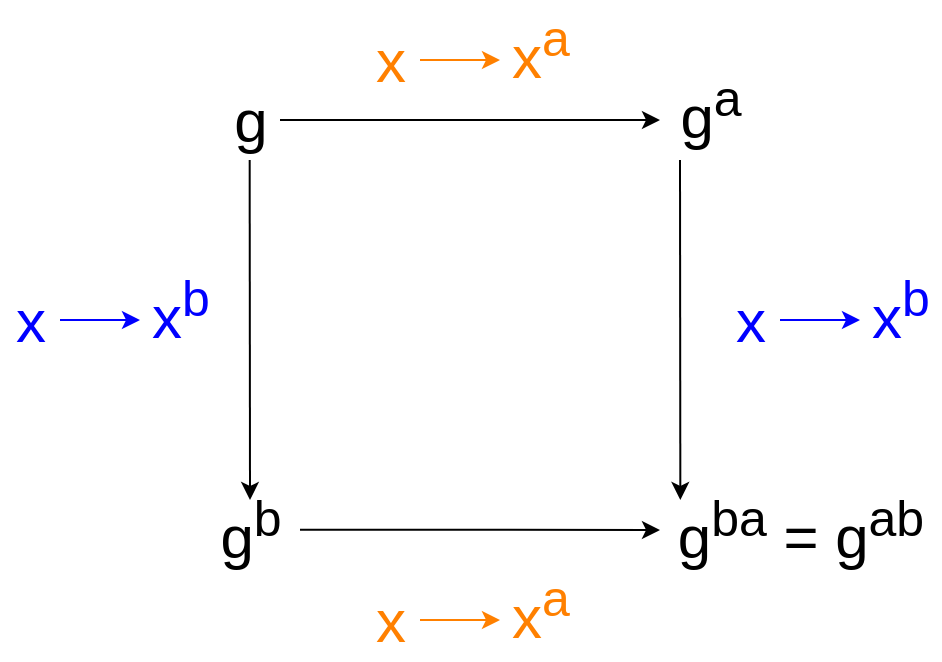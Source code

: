 <mxfile version="13.7.2" type="device"><diagram id="HS4bfB-aAXXogns2h23J" name="Page-1"><mxGraphModel dx="1312" dy="692" grid="1" gridSize="10" guides="1" tooltips="1" connect="1" arrows="1" fold="1" page="1" pageScale="1" pageWidth="850" pageHeight="1100" math="0" shadow="0"><root><mxCell id="0"/><mxCell id="1" parent="0"/><mxCell id="1uSHt5v5Zge0-d6l60sU-1" value="g" style="text;html=1;align=center;verticalAlign=middle;resizable=0;points=[];autosize=1;fontSize=30;" vertex="1" parent="1"><mxGeometry x="170" y="260" width="30" height="40" as="geometry"/></mxCell><mxCell id="1uSHt5v5Zge0-d6l60sU-2" value="" style="endArrow=classic;html=1;fontSize=20;" edge="1" parent="1"><mxGeometry width="50" height="50" relative="1" as="geometry"><mxPoint x="200" y="280" as="sourcePoint"/><mxPoint x="390" y="280" as="targetPoint"/></mxGeometry></mxCell><mxCell id="1uSHt5v5Zge0-d6l60sU-3" value="&lt;div&gt;x&lt;/div&gt;" style="text;html=1;align=center;verticalAlign=middle;resizable=0;points=[];autosize=1;fontSize=30;fontColor=#FF8000;" vertex="1" parent="1"><mxGeometry x="240" y="230" width="30" height="40" as="geometry"/></mxCell><mxCell id="1uSHt5v5Zge0-d6l60sU-5" value="x&lt;sup&gt;a&lt;/sup&gt;" style="text;html=1;align=center;verticalAlign=middle;resizable=0;points=[];autosize=1;fontSize=30;fontColor=#FF8000;" vertex="1" parent="1"><mxGeometry x="310" y="220" width="40" height="50" as="geometry"/></mxCell><mxCell id="1uSHt5v5Zge0-d6l60sU-6" value="" style="endArrow=classic;html=1;fontSize=22;entryX=0;entryY=0.6;entryDx=0;entryDy=0;entryPerimeter=0;fontColor=#FF8000;strokeColor=#FF8000;" edge="1" parent="1" source="1uSHt5v5Zge0-d6l60sU-3" target="1uSHt5v5Zge0-d6l60sU-5"><mxGeometry width="50" height="50" relative="1" as="geometry"><mxPoint x="270" y="275" as="sourcePoint"/><mxPoint x="320" y="225" as="targetPoint"/></mxGeometry></mxCell><mxCell id="1uSHt5v5Zge0-d6l60sU-7" value="g&lt;sup&gt;a&lt;/sup&gt;" style="text;html=1;align=center;verticalAlign=middle;resizable=0;points=[];autosize=1;fontSize=30;" vertex="1" parent="1"><mxGeometry x="390" y="250" width="50" height="50" as="geometry"/></mxCell><mxCell id="1uSHt5v5Zge0-d6l60sU-8" value="" style="endArrow=classic;html=1;fontSize=20;" edge="1" parent="1"><mxGeometry width="50" height="50" relative="1" as="geometry"><mxPoint x="184.83" y="300" as="sourcePoint"/><mxPoint x="185" y="470" as="targetPoint"/></mxGeometry></mxCell><mxCell id="1uSHt5v5Zge0-d6l60sU-9" value="&lt;div&gt;x&lt;/div&gt;" style="text;html=1;align=center;verticalAlign=middle;resizable=0;points=[];autosize=1;fontSize=30;fontColor=#0000FF;" vertex="1" parent="1"><mxGeometry x="60" y="360" width="30" height="40" as="geometry"/></mxCell><mxCell id="1uSHt5v5Zge0-d6l60sU-10" value="x&lt;sup&gt;b&lt;/sup&gt;" style="text;html=1;align=center;verticalAlign=middle;resizable=0;points=[];autosize=1;fontSize=30;fontColor=#0000FF;" vertex="1" parent="1"><mxGeometry x="130" y="350" width="40" height="50" as="geometry"/></mxCell><mxCell id="1uSHt5v5Zge0-d6l60sU-11" value="" style="endArrow=classic;html=1;fontSize=22;entryX=0;entryY=0.6;entryDx=0;entryDy=0;entryPerimeter=0;fontColor=#0000FF;strokeColor=#0000FF;" edge="1" parent="1" source="1uSHt5v5Zge0-d6l60sU-9" target="1uSHt5v5Zge0-d6l60sU-10"><mxGeometry width="50" height="50" relative="1" as="geometry"><mxPoint x="90" y="405" as="sourcePoint"/><mxPoint x="140" y="355" as="targetPoint"/></mxGeometry></mxCell><mxCell id="1uSHt5v5Zge0-d6l60sU-12" value="g&lt;sup&gt;b&lt;/sup&gt;" style="text;html=1;align=center;verticalAlign=middle;resizable=0;points=[];autosize=1;fontSize=30;" vertex="1" parent="1"><mxGeometry x="160" y="460" width="50" height="50" as="geometry"/></mxCell><mxCell id="1uSHt5v5Zge0-d6l60sU-13" value="" style="endArrow=classic;html=1;fontSize=20;" edge="1" parent="1"><mxGeometry width="50" height="50" relative="1" as="geometry"><mxPoint x="210" y="484.83" as="sourcePoint"/><mxPoint x="390" y="485" as="targetPoint"/></mxGeometry></mxCell><mxCell id="1uSHt5v5Zge0-d6l60sU-14" value="" style="endArrow=classic;html=1;fontSize=20;" edge="1" parent="1"><mxGeometry width="50" height="50" relative="1" as="geometry"><mxPoint x="400" y="300" as="sourcePoint"/><mxPoint x="400.17" y="470" as="targetPoint"/></mxGeometry></mxCell><mxCell id="1uSHt5v5Zge0-d6l60sU-15" value="g&lt;sup&gt;ba&lt;/sup&gt; = g&lt;sup&gt;ab&lt;/sup&gt;" style="text;html=1;align=center;verticalAlign=middle;resizable=0;points=[];autosize=1;fontSize=30;" vertex="1" parent="1"><mxGeometry x="390" y="460" width="140" height="50" as="geometry"/></mxCell><mxCell id="1uSHt5v5Zge0-d6l60sU-16" value="&lt;div&gt;x&lt;/div&gt;" style="text;html=1;align=center;verticalAlign=middle;resizable=0;points=[];autosize=1;fontSize=30;fontColor=#FF8000;" vertex="1" parent="1"><mxGeometry x="240" y="510" width="30" height="40" as="geometry"/></mxCell><mxCell id="1uSHt5v5Zge0-d6l60sU-17" value="x&lt;sup&gt;a&lt;/sup&gt;" style="text;html=1;align=center;verticalAlign=middle;resizable=0;points=[];autosize=1;fontSize=30;fontColor=#FF8000;" vertex="1" parent="1"><mxGeometry x="310" y="500" width="40" height="50" as="geometry"/></mxCell><mxCell id="1uSHt5v5Zge0-d6l60sU-18" value="" style="endArrow=classic;html=1;fontSize=22;entryX=0;entryY=0.6;entryDx=0;entryDy=0;entryPerimeter=0;fontColor=#FF8000;strokeColor=#FF8000;" edge="1" parent="1" source="1uSHt5v5Zge0-d6l60sU-16" target="1uSHt5v5Zge0-d6l60sU-17"><mxGeometry width="50" height="50" relative="1" as="geometry"><mxPoint x="270" y="555" as="sourcePoint"/><mxPoint x="320" y="505" as="targetPoint"/></mxGeometry></mxCell><mxCell id="1uSHt5v5Zge0-d6l60sU-22" value="&lt;div&gt;x&lt;/div&gt;" style="text;html=1;align=center;verticalAlign=middle;resizable=0;points=[];autosize=1;fontSize=30;fontColor=#0000FF;" vertex="1" parent="1"><mxGeometry x="420" y="360" width="30" height="40" as="geometry"/></mxCell><mxCell id="1uSHt5v5Zge0-d6l60sU-23" value="x&lt;sup&gt;b&lt;/sup&gt;" style="text;html=1;align=center;verticalAlign=middle;resizable=0;points=[];autosize=1;fontSize=30;fontColor=#0000FF;" vertex="1" parent="1"><mxGeometry x="490" y="350" width="40" height="50" as="geometry"/></mxCell><mxCell id="1uSHt5v5Zge0-d6l60sU-24" value="" style="endArrow=classic;html=1;fontSize=22;entryX=0;entryY=0.6;entryDx=0;entryDy=0;entryPerimeter=0;fontColor=#0000FF;strokeColor=#0000FF;" edge="1" parent="1" source="1uSHt5v5Zge0-d6l60sU-22" target="1uSHt5v5Zge0-d6l60sU-23"><mxGeometry width="50" height="50" relative="1" as="geometry"><mxPoint x="450" y="405" as="sourcePoint"/><mxPoint x="500" y="355" as="targetPoint"/></mxGeometry></mxCell></root></mxGraphModel></diagram></mxfile>